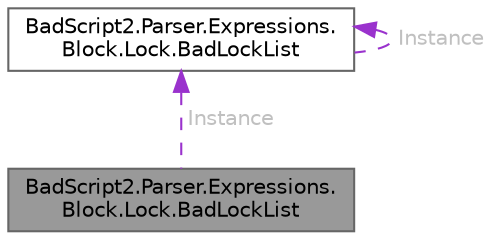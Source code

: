 digraph "BadScript2.Parser.Expressions.Block.Lock.BadLockList"
{
 // LATEX_PDF_SIZE
  bgcolor="transparent";
  edge [fontname=Helvetica,fontsize=10,labelfontname=Helvetica,labelfontsize=10];
  node [fontname=Helvetica,fontsize=10,shape=box,height=0.2,width=0.4];
  Node1 [id="Node000001",label="BadScript2.Parser.Expressions.\lBlock.Lock.BadLockList",height=0.2,width=0.4,color="gray40", fillcolor="grey60", style="filled", fontcolor="black",tooltip="The Lock List that is used to store all locks."];
  Node2 -> Node1 [id="edge1_Node000001_Node000002",dir="back",color="darkorchid3",style="dashed",tooltip=" ",label=" Instance",fontcolor="grey" ];
  Node2 [id="Node000002",label="BadScript2.Parser.Expressions.\lBlock.Lock.BadLockList",height=0.2,width=0.4,color="gray40", fillcolor="white", style="filled",URL="$class_bad_script2_1_1_parser_1_1_expressions_1_1_block_1_1_lock_1_1_bad_lock_list.html",tooltip="The Lock List that is used to store all locks."];
  Node2 -> Node2 [id="edge2_Node000002_Node000002",dir="back",color="darkorchid3",style="dashed",tooltip=" ",label=" Instance",fontcolor="grey" ];
}

